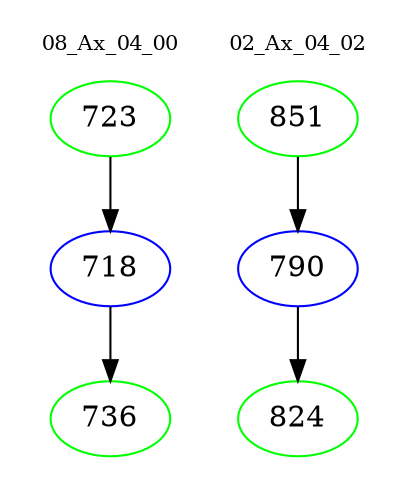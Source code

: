 digraph{
subgraph cluster_0 {
color = white
label = "08_Ax_04_00";
fontsize=10;
T0_723 [label="723", color="green"]
T0_723 -> T0_718 [color="black"]
T0_718 [label="718", color="blue"]
T0_718 -> T0_736 [color="black"]
T0_736 [label="736", color="green"]
}
subgraph cluster_1 {
color = white
label = "02_Ax_04_02";
fontsize=10;
T1_851 [label="851", color="green"]
T1_851 -> T1_790 [color="black"]
T1_790 [label="790", color="blue"]
T1_790 -> T1_824 [color="black"]
T1_824 [label="824", color="green"]
}
}
